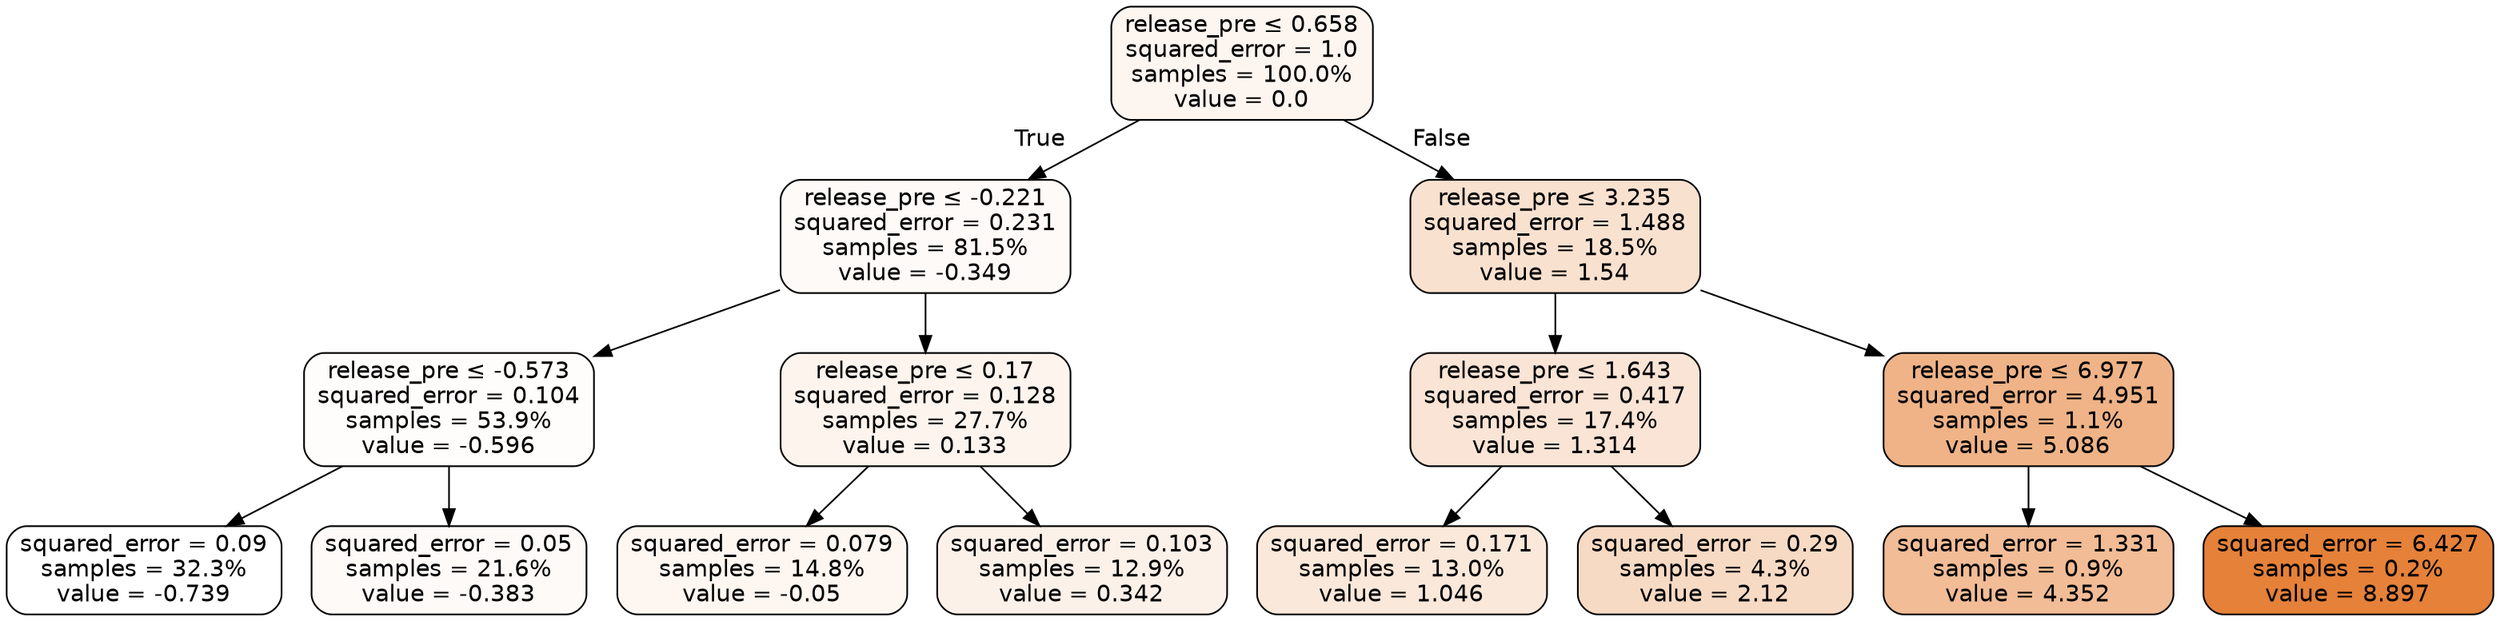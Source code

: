 digraph Tree {
node [shape=box, style="filled, rounded", color="black", fontname="helvetica"] ;
edge [fontname="helvetica"] ;
0 [label=<release_pre &le; 0.658<br/>squared_error = 1.0<br/>samples = 100.0%<br/>value = 0.0>, fillcolor="#fdf5f0"] ;
1 [label=<release_pre &le; -0.221<br/>squared_error = 0.231<br/>samples = 81.5%<br/>value = -0.349>, fillcolor="#fefaf7"] ;
0 -> 1 [labeldistance=2.5, labelangle=45, headlabel="True"] ;
2 [label=<release_pre &le; -0.573<br/>squared_error = 0.104<br/>samples = 53.9%<br/>value = -0.596>, fillcolor="#fffdfc"] ;
1 -> 2 ;
3 [label=<squared_error = 0.09<br/>samples = 32.3%<br/>value = -0.739>, fillcolor="#ffffff"] ;
2 -> 3 ;
4 [label=<squared_error = 0.05<br/>samples = 21.6%<br/>value = -0.383>, fillcolor="#fefaf8"] ;
2 -> 4 ;
5 [label=<release_pre &le; 0.17<br/>squared_error = 0.128<br/>samples = 27.7%<br/>value = 0.133>, fillcolor="#fdf4ed"] ;
1 -> 5 ;
6 [label=<squared_error = 0.079<br/>samples = 14.8%<br/>value = -0.05>, fillcolor="#fdf6f1"] ;
5 -> 6 ;
7 [label=<squared_error = 0.103<br/>samples = 12.9%<br/>value = 0.342>, fillcolor="#fcf1e9"] ;
5 -> 7 ;
8 [label=<release_pre &le; 3.235<br/>squared_error = 1.488<br/>samples = 18.5%<br/>value = 1.54>, fillcolor="#f9e1d0"] ;
0 -> 8 [labeldistance=2.5, labelangle=-45, headlabel="False"] ;
9 [label=<release_pre &le; 1.643<br/>squared_error = 0.417<br/>samples = 17.4%<br/>value = 1.314>, fillcolor="#f9e4d5"] ;
8 -> 9 ;
10 [label=<squared_error = 0.171<br/>samples = 13.0%<br/>value = 1.046>, fillcolor="#fae8da"] ;
9 -> 10 ;
11 [label=<squared_error = 0.29<br/>samples = 4.3%<br/>value = 2.12>, fillcolor="#f7dac4"] ;
9 -> 11 ;
12 [label=<release_pre &le; 6.977<br/>squared_error = 4.951<br/>samples = 1.1%<br/>value = 5.086>, fillcolor="#efb387"] ;
8 -> 12 ;
13 [label=<squared_error = 1.331<br/>samples = 0.9%<br/>value = 4.352>, fillcolor="#f1bc96"] ;
12 -> 13 ;
14 [label=<squared_error = 6.427<br/>samples = 0.2%<br/>value = 8.897>, fillcolor="#e58139"] ;
12 -> 14 ;
}